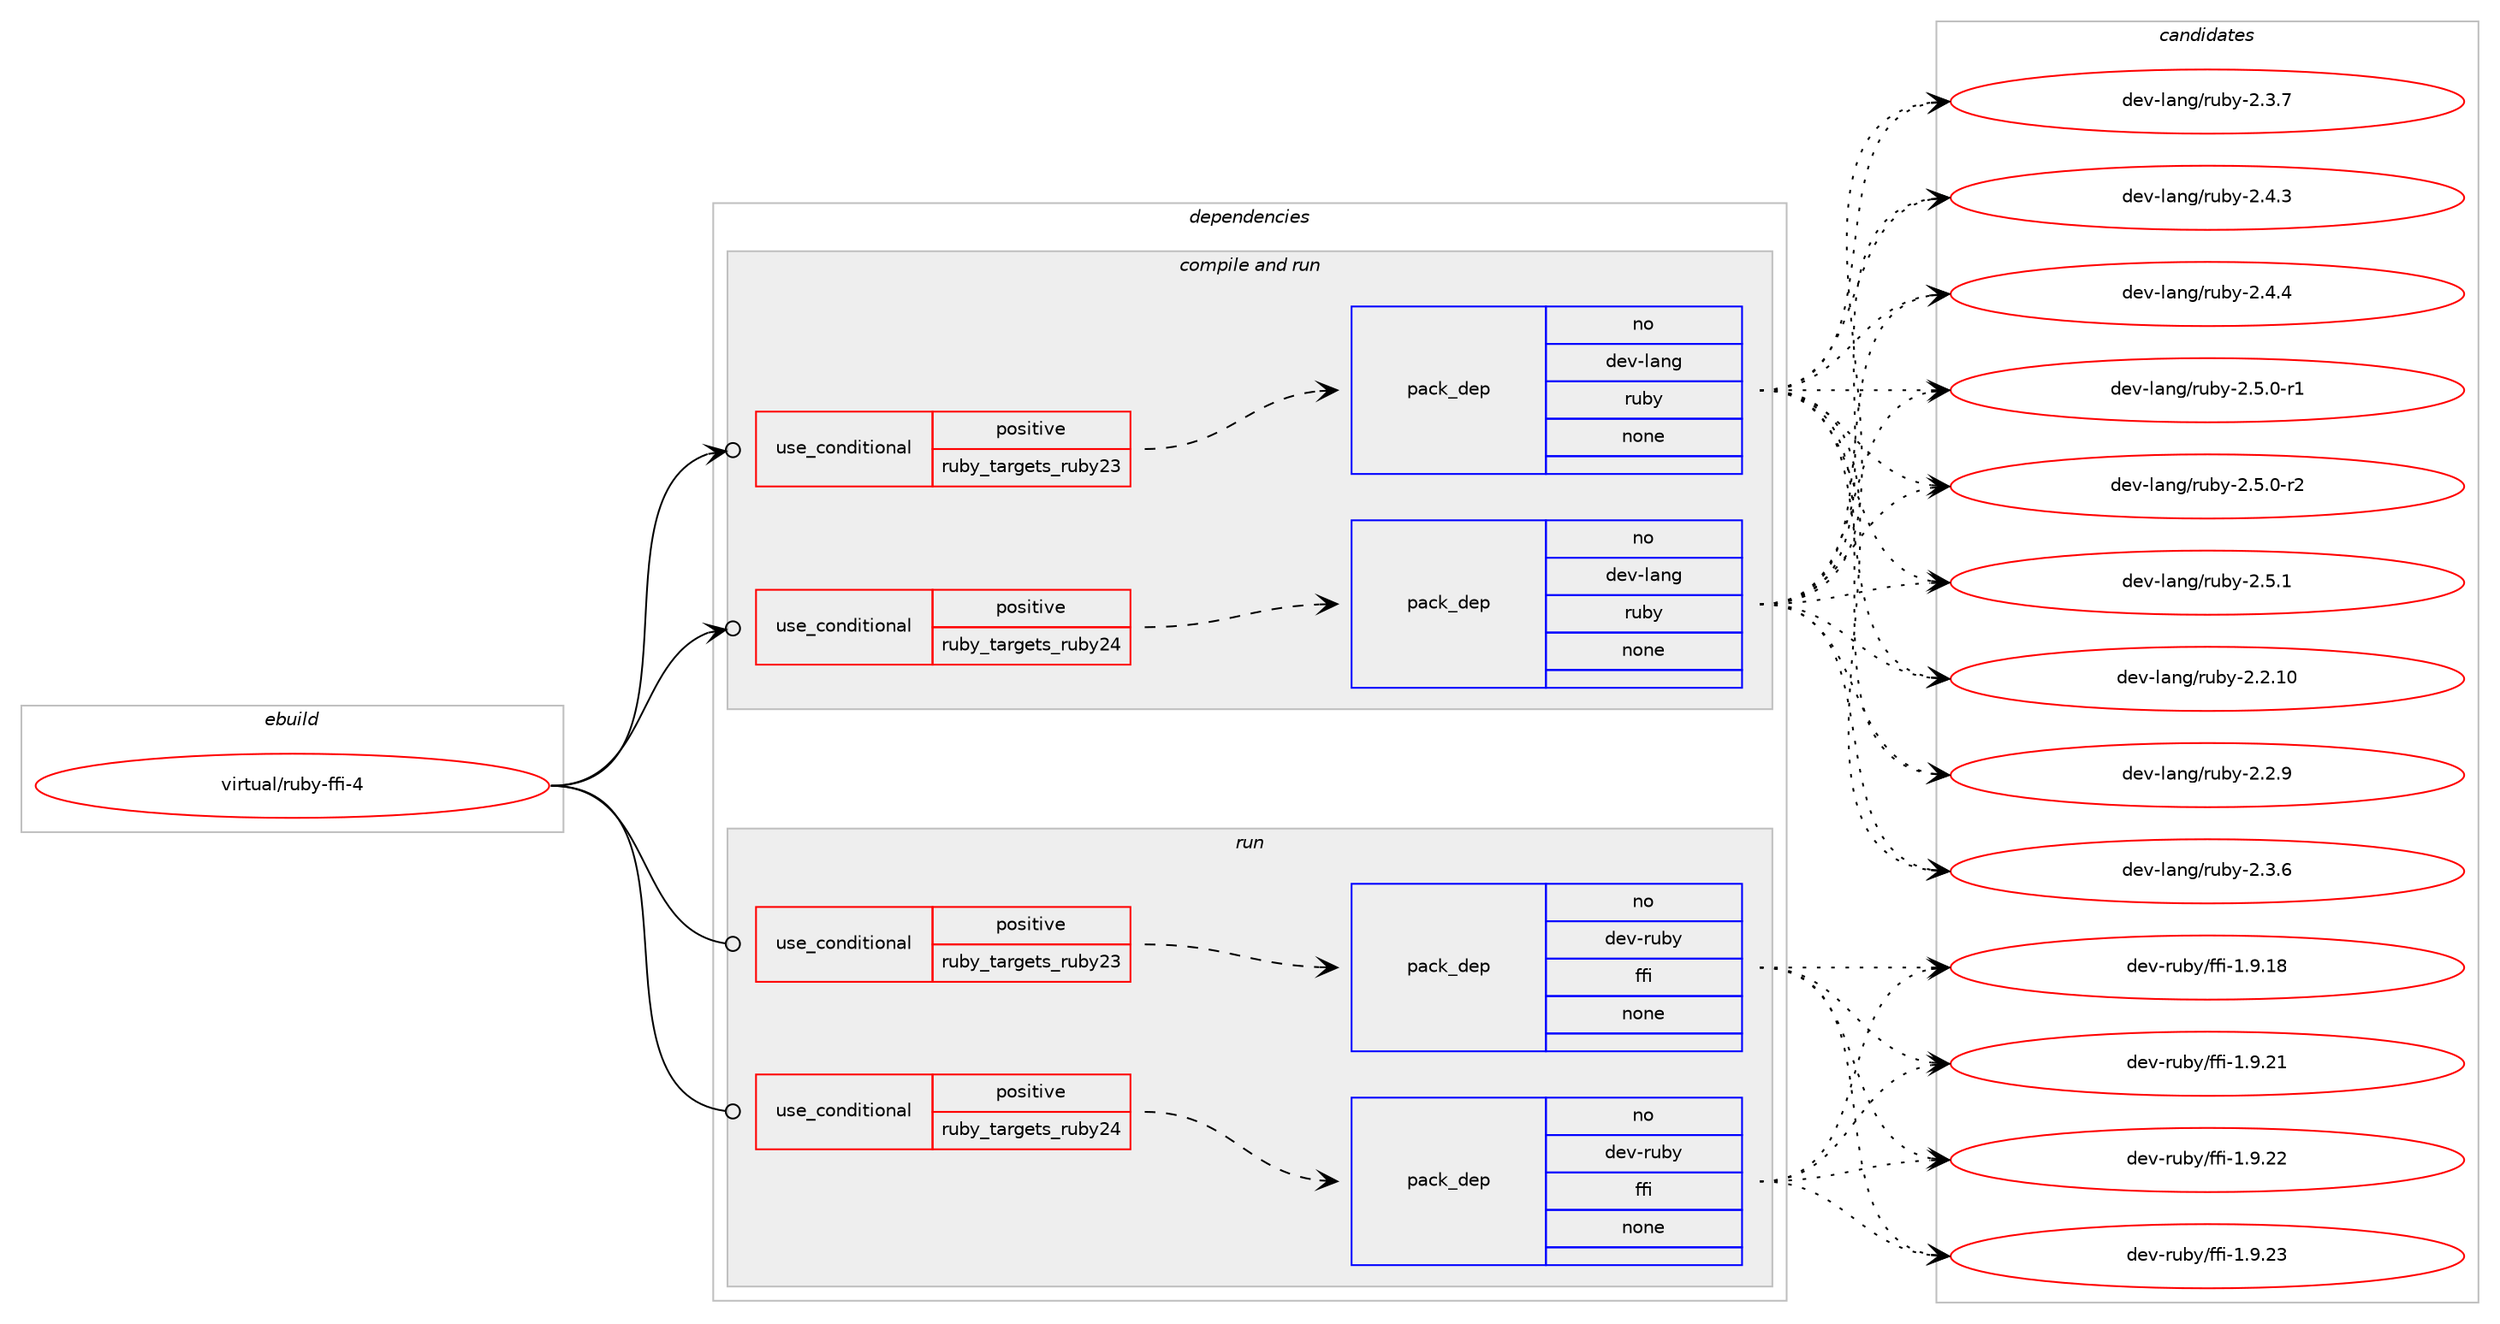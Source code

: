 digraph prolog {

# *************
# Graph options
# *************

newrank=true;
concentrate=true;
compound=true;
graph [rankdir=LR,fontname=Helvetica,fontsize=10,ranksep=1.5];#, ranksep=2.5, nodesep=0.2];
edge  [arrowhead=vee];
node  [fontname=Helvetica,fontsize=10];

# **********
# The ebuild
# **********

subgraph cluster_leftcol {
color=gray;
rank=same;
label=<<i>ebuild</i>>;
id [label="virtual/ruby-ffi-4", color=red, width=4, href="../virtual/ruby-ffi-4.svg"];
}

# ****************
# The dependencies
# ****************

subgraph cluster_midcol {
color=gray;
label=<<i>dependencies</i>>;
subgraph cluster_compile {
fillcolor="#eeeeee";
style=filled;
label=<<i>compile</i>>;
}
subgraph cluster_compileandrun {
fillcolor="#eeeeee";
style=filled;
label=<<i>compile and run</i>>;
subgraph cond680 {
dependency8021 [label=<<TABLE BORDER="0" CELLBORDER="1" CELLSPACING="0" CELLPADDING="4"><TR><TD ROWSPAN="3" CELLPADDING="10">use_conditional</TD></TR><TR><TD>positive</TD></TR><TR><TD>ruby_targets_ruby23</TD></TR></TABLE>>, shape=none, color=red];
subgraph pack7269 {
dependency8022 [label=<<TABLE BORDER="0" CELLBORDER="1" CELLSPACING="0" CELLPADDING="4" WIDTH="220"><TR><TD ROWSPAN="6" CELLPADDING="30">pack_dep</TD></TR><TR><TD WIDTH="110">no</TD></TR><TR><TD>dev-lang</TD></TR><TR><TD>ruby</TD></TR><TR><TD>none</TD></TR><TR><TD></TD></TR></TABLE>>, shape=none, color=blue];
}
dependency8021:e -> dependency8022:w [weight=20,style="dashed",arrowhead="vee"];
}
id:e -> dependency8021:w [weight=20,style="solid",arrowhead="odotvee"];
subgraph cond681 {
dependency8023 [label=<<TABLE BORDER="0" CELLBORDER="1" CELLSPACING="0" CELLPADDING="4"><TR><TD ROWSPAN="3" CELLPADDING="10">use_conditional</TD></TR><TR><TD>positive</TD></TR><TR><TD>ruby_targets_ruby24</TD></TR></TABLE>>, shape=none, color=red];
subgraph pack7270 {
dependency8024 [label=<<TABLE BORDER="0" CELLBORDER="1" CELLSPACING="0" CELLPADDING="4" WIDTH="220"><TR><TD ROWSPAN="6" CELLPADDING="30">pack_dep</TD></TR><TR><TD WIDTH="110">no</TD></TR><TR><TD>dev-lang</TD></TR><TR><TD>ruby</TD></TR><TR><TD>none</TD></TR><TR><TD></TD></TR></TABLE>>, shape=none, color=blue];
}
dependency8023:e -> dependency8024:w [weight=20,style="dashed",arrowhead="vee"];
}
id:e -> dependency8023:w [weight=20,style="solid",arrowhead="odotvee"];
}
subgraph cluster_run {
fillcolor="#eeeeee";
style=filled;
label=<<i>run</i>>;
subgraph cond682 {
dependency8025 [label=<<TABLE BORDER="0" CELLBORDER="1" CELLSPACING="0" CELLPADDING="4"><TR><TD ROWSPAN="3" CELLPADDING="10">use_conditional</TD></TR><TR><TD>positive</TD></TR><TR><TD>ruby_targets_ruby23</TD></TR></TABLE>>, shape=none, color=red];
subgraph pack7271 {
dependency8026 [label=<<TABLE BORDER="0" CELLBORDER="1" CELLSPACING="0" CELLPADDING="4" WIDTH="220"><TR><TD ROWSPAN="6" CELLPADDING="30">pack_dep</TD></TR><TR><TD WIDTH="110">no</TD></TR><TR><TD>dev-ruby</TD></TR><TR><TD>ffi</TD></TR><TR><TD>none</TD></TR><TR><TD></TD></TR></TABLE>>, shape=none, color=blue];
}
dependency8025:e -> dependency8026:w [weight=20,style="dashed",arrowhead="vee"];
}
id:e -> dependency8025:w [weight=20,style="solid",arrowhead="odot"];
subgraph cond683 {
dependency8027 [label=<<TABLE BORDER="0" CELLBORDER="1" CELLSPACING="0" CELLPADDING="4"><TR><TD ROWSPAN="3" CELLPADDING="10">use_conditional</TD></TR><TR><TD>positive</TD></TR><TR><TD>ruby_targets_ruby24</TD></TR></TABLE>>, shape=none, color=red];
subgraph pack7272 {
dependency8028 [label=<<TABLE BORDER="0" CELLBORDER="1" CELLSPACING="0" CELLPADDING="4" WIDTH="220"><TR><TD ROWSPAN="6" CELLPADDING="30">pack_dep</TD></TR><TR><TD WIDTH="110">no</TD></TR><TR><TD>dev-ruby</TD></TR><TR><TD>ffi</TD></TR><TR><TD>none</TD></TR><TR><TD></TD></TR></TABLE>>, shape=none, color=blue];
}
dependency8027:e -> dependency8028:w [weight=20,style="dashed",arrowhead="vee"];
}
id:e -> dependency8027:w [weight=20,style="solid",arrowhead="odot"];
}
}

# **************
# The candidates
# **************

subgraph cluster_choices {
rank=same;
color=gray;
label=<<i>candidates</i>>;

subgraph choice7269 {
color=black;
nodesep=1;
choice1001011184510897110103471141179812145504650464948 [label="dev-lang/ruby-2.2.10", color=red, width=4,href="../dev-lang/ruby-2.2.10.svg"];
choice10010111845108971101034711411798121455046504657 [label="dev-lang/ruby-2.2.9", color=red, width=4,href="../dev-lang/ruby-2.2.9.svg"];
choice10010111845108971101034711411798121455046514654 [label="dev-lang/ruby-2.3.6", color=red, width=4,href="../dev-lang/ruby-2.3.6.svg"];
choice10010111845108971101034711411798121455046514655 [label="dev-lang/ruby-2.3.7", color=red, width=4,href="../dev-lang/ruby-2.3.7.svg"];
choice10010111845108971101034711411798121455046524651 [label="dev-lang/ruby-2.4.3", color=red, width=4,href="../dev-lang/ruby-2.4.3.svg"];
choice10010111845108971101034711411798121455046524652 [label="dev-lang/ruby-2.4.4", color=red, width=4,href="../dev-lang/ruby-2.4.4.svg"];
choice100101118451089711010347114117981214550465346484511449 [label="dev-lang/ruby-2.5.0-r1", color=red, width=4,href="../dev-lang/ruby-2.5.0-r1.svg"];
choice100101118451089711010347114117981214550465346484511450 [label="dev-lang/ruby-2.5.0-r2", color=red, width=4,href="../dev-lang/ruby-2.5.0-r2.svg"];
choice10010111845108971101034711411798121455046534649 [label="dev-lang/ruby-2.5.1", color=red, width=4,href="../dev-lang/ruby-2.5.1.svg"];
dependency8022:e -> choice1001011184510897110103471141179812145504650464948:w [style=dotted,weight="100"];
dependency8022:e -> choice10010111845108971101034711411798121455046504657:w [style=dotted,weight="100"];
dependency8022:e -> choice10010111845108971101034711411798121455046514654:w [style=dotted,weight="100"];
dependency8022:e -> choice10010111845108971101034711411798121455046514655:w [style=dotted,weight="100"];
dependency8022:e -> choice10010111845108971101034711411798121455046524651:w [style=dotted,weight="100"];
dependency8022:e -> choice10010111845108971101034711411798121455046524652:w [style=dotted,weight="100"];
dependency8022:e -> choice100101118451089711010347114117981214550465346484511449:w [style=dotted,weight="100"];
dependency8022:e -> choice100101118451089711010347114117981214550465346484511450:w [style=dotted,weight="100"];
dependency8022:e -> choice10010111845108971101034711411798121455046534649:w [style=dotted,weight="100"];
}
subgraph choice7270 {
color=black;
nodesep=1;
choice1001011184510897110103471141179812145504650464948 [label="dev-lang/ruby-2.2.10", color=red, width=4,href="../dev-lang/ruby-2.2.10.svg"];
choice10010111845108971101034711411798121455046504657 [label="dev-lang/ruby-2.2.9", color=red, width=4,href="../dev-lang/ruby-2.2.9.svg"];
choice10010111845108971101034711411798121455046514654 [label="dev-lang/ruby-2.3.6", color=red, width=4,href="../dev-lang/ruby-2.3.6.svg"];
choice10010111845108971101034711411798121455046514655 [label="dev-lang/ruby-2.3.7", color=red, width=4,href="../dev-lang/ruby-2.3.7.svg"];
choice10010111845108971101034711411798121455046524651 [label="dev-lang/ruby-2.4.3", color=red, width=4,href="../dev-lang/ruby-2.4.3.svg"];
choice10010111845108971101034711411798121455046524652 [label="dev-lang/ruby-2.4.4", color=red, width=4,href="../dev-lang/ruby-2.4.4.svg"];
choice100101118451089711010347114117981214550465346484511449 [label="dev-lang/ruby-2.5.0-r1", color=red, width=4,href="../dev-lang/ruby-2.5.0-r1.svg"];
choice100101118451089711010347114117981214550465346484511450 [label="dev-lang/ruby-2.5.0-r2", color=red, width=4,href="../dev-lang/ruby-2.5.0-r2.svg"];
choice10010111845108971101034711411798121455046534649 [label="dev-lang/ruby-2.5.1", color=red, width=4,href="../dev-lang/ruby-2.5.1.svg"];
dependency8024:e -> choice1001011184510897110103471141179812145504650464948:w [style=dotted,weight="100"];
dependency8024:e -> choice10010111845108971101034711411798121455046504657:w [style=dotted,weight="100"];
dependency8024:e -> choice10010111845108971101034711411798121455046514654:w [style=dotted,weight="100"];
dependency8024:e -> choice10010111845108971101034711411798121455046514655:w [style=dotted,weight="100"];
dependency8024:e -> choice10010111845108971101034711411798121455046524651:w [style=dotted,weight="100"];
dependency8024:e -> choice10010111845108971101034711411798121455046524652:w [style=dotted,weight="100"];
dependency8024:e -> choice100101118451089711010347114117981214550465346484511449:w [style=dotted,weight="100"];
dependency8024:e -> choice100101118451089711010347114117981214550465346484511450:w [style=dotted,weight="100"];
dependency8024:e -> choice10010111845108971101034711411798121455046534649:w [style=dotted,weight="100"];
}
subgraph choice7271 {
color=black;
nodesep=1;
choice10010111845114117981214710210210545494657464956 [label="dev-ruby/ffi-1.9.18", color=red, width=4,href="../dev-ruby/ffi-1.9.18.svg"];
choice10010111845114117981214710210210545494657465049 [label="dev-ruby/ffi-1.9.21", color=red, width=4,href="../dev-ruby/ffi-1.9.21.svg"];
choice10010111845114117981214710210210545494657465050 [label="dev-ruby/ffi-1.9.22", color=red, width=4,href="../dev-ruby/ffi-1.9.22.svg"];
choice10010111845114117981214710210210545494657465051 [label="dev-ruby/ffi-1.9.23", color=red, width=4,href="../dev-ruby/ffi-1.9.23.svg"];
dependency8026:e -> choice10010111845114117981214710210210545494657464956:w [style=dotted,weight="100"];
dependency8026:e -> choice10010111845114117981214710210210545494657465049:w [style=dotted,weight="100"];
dependency8026:e -> choice10010111845114117981214710210210545494657465050:w [style=dotted,weight="100"];
dependency8026:e -> choice10010111845114117981214710210210545494657465051:w [style=dotted,weight="100"];
}
subgraph choice7272 {
color=black;
nodesep=1;
choice10010111845114117981214710210210545494657464956 [label="dev-ruby/ffi-1.9.18", color=red, width=4,href="../dev-ruby/ffi-1.9.18.svg"];
choice10010111845114117981214710210210545494657465049 [label="dev-ruby/ffi-1.9.21", color=red, width=4,href="../dev-ruby/ffi-1.9.21.svg"];
choice10010111845114117981214710210210545494657465050 [label="dev-ruby/ffi-1.9.22", color=red, width=4,href="../dev-ruby/ffi-1.9.22.svg"];
choice10010111845114117981214710210210545494657465051 [label="dev-ruby/ffi-1.9.23", color=red, width=4,href="../dev-ruby/ffi-1.9.23.svg"];
dependency8028:e -> choice10010111845114117981214710210210545494657464956:w [style=dotted,weight="100"];
dependency8028:e -> choice10010111845114117981214710210210545494657465049:w [style=dotted,weight="100"];
dependency8028:e -> choice10010111845114117981214710210210545494657465050:w [style=dotted,weight="100"];
dependency8028:e -> choice10010111845114117981214710210210545494657465051:w [style=dotted,weight="100"];
}
}

}
